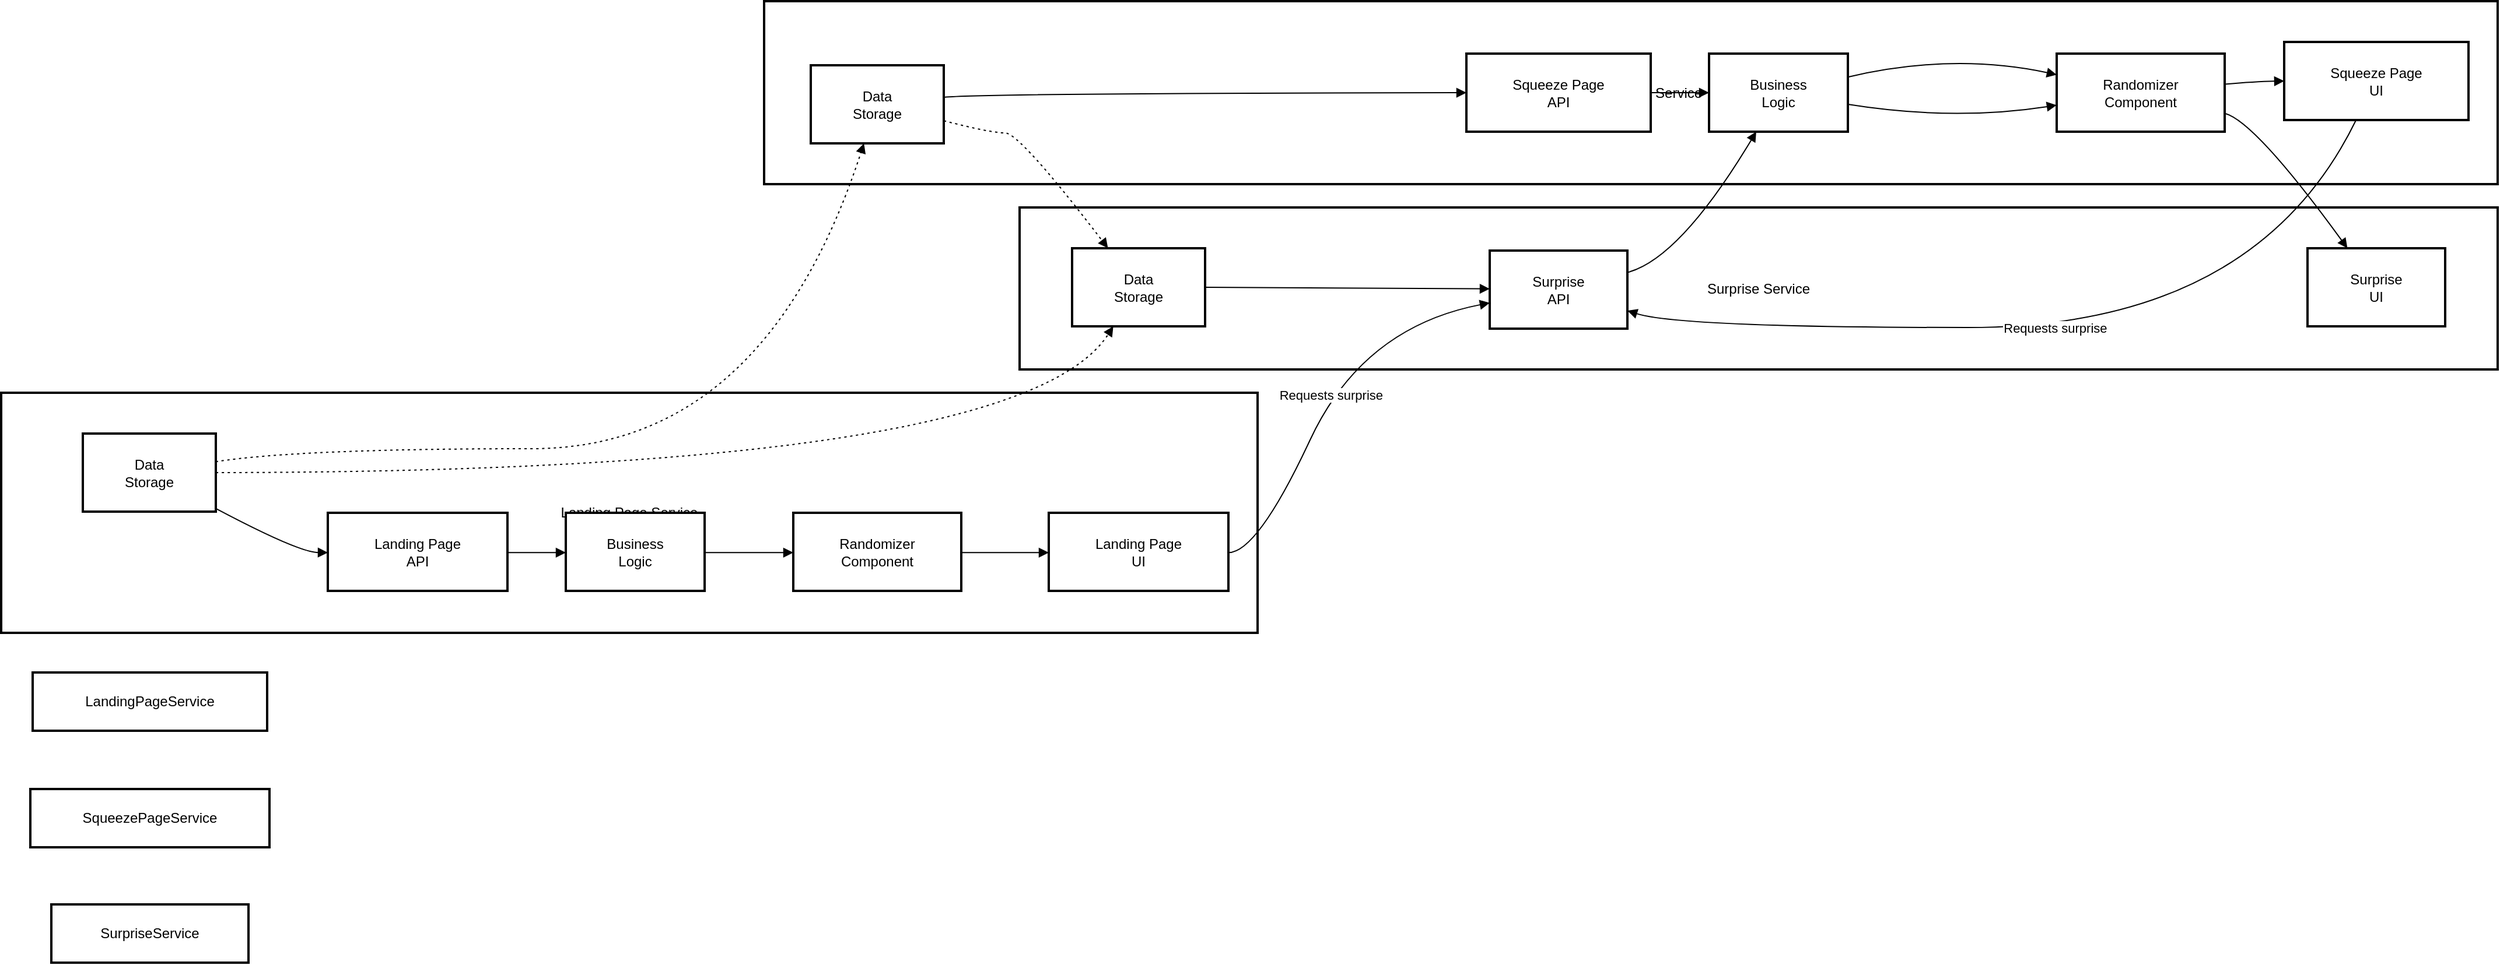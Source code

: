 <mxfile version="25.0.3">
  <diagram name="Página-1" id="3TeR0t1xfUAVRnVS67-K">
    <mxGraphModel>
      <root>
        <mxCell id="0" />
        <mxCell id="1" parent="0" />
        <mxCell id="2" value="Surprise Service" style="whiteSpace=wrap;strokeWidth=2;" vertex="1" parent="1">
          <mxGeometry x="881" y="185" width="1267" height="139" as="geometry" />
        </mxCell>
        <mxCell id="3" value="Squeeze Page Service" style="whiteSpace=wrap;strokeWidth=2;" vertex="1" parent="1">
          <mxGeometry x="662" y="8" width="1486" height="157" as="geometry" />
        </mxCell>
        <mxCell id="4" value="Landing Page Service" style="whiteSpace=wrap;strokeWidth=2;" vertex="1" parent="1">
          <mxGeometry x="8" y="344" width="1077" height="206" as="geometry" />
        </mxCell>
        <mxCell id="5" value="LandingPageService" style="whiteSpace=wrap;strokeWidth=2;" vertex="1" parent="1">
          <mxGeometry x="35" y="584" width="201" height="50" as="geometry" />
        </mxCell>
        <mxCell id="6" value="Data&#xa;Storage" style="whiteSpace=wrap;strokeWidth=2;" vertex="1" parent="1">
          <mxGeometry x="78" y="379" width="114" height="67" as="geometry" />
        </mxCell>
        <mxCell id="7" value="Landing Page&#xa;API" style="whiteSpace=wrap;strokeWidth=2;" vertex="1" parent="1">
          <mxGeometry x="288" y="447" width="154" height="67" as="geometry" />
        </mxCell>
        <mxCell id="8" value="Business&#xa;Logic" style="whiteSpace=wrap;strokeWidth=2;" vertex="1" parent="1">
          <mxGeometry x="492" y="447" width="119" height="67" as="geometry" />
        </mxCell>
        <mxCell id="9" value="Randomizer&#xa;Component" style="whiteSpace=wrap;strokeWidth=2;" vertex="1" parent="1">
          <mxGeometry x="687" y="447" width="144" height="67" as="geometry" />
        </mxCell>
        <mxCell id="10" value="Landing Page&#xa;UI" style="whiteSpace=wrap;strokeWidth=2;" vertex="1" parent="1">
          <mxGeometry x="906" y="447" width="154" height="67" as="geometry" />
        </mxCell>
        <mxCell id="11" value="SqueezePageService" style="whiteSpace=wrap;strokeWidth=2;" vertex="1" parent="1">
          <mxGeometry x="33" y="684" width="205" height="50" as="geometry" />
        </mxCell>
        <mxCell id="12" value="Data&#xa;Storage" style="whiteSpace=wrap;strokeWidth=2;" vertex="1" parent="1">
          <mxGeometry x="702" y="63" width="114" height="67" as="geometry" />
        </mxCell>
        <mxCell id="13" value="Squeeze Page&#xa;API" style="whiteSpace=wrap;strokeWidth=2;" vertex="1" parent="1">
          <mxGeometry x="1264" y="53" width="158" height="67" as="geometry" />
        </mxCell>
        <mxCell id="14" value="Business&#xa;Logic" style="whiteSpace=wrap;strokeWidth=2;" vertex="1" parent="1">
          <mxGeometry x="1472" y="53" width="119" height="67" as="geometry" />
        </mxCell>
        <mxCell id="15" value="Randomizer&#xa;Component" style="whiteSpace=wrap;strokeWidth=2;" vertex="1" parent="1">
          <mxGeometry x="1770" y="53" width="144" height="67" as="geometry" />
        </mxCell>
        <mxCell id="16" value="Squeeze Page&#xa;UI" style="whiteSpace=wrap;strokeWidth=2;" vertex="1" parent="1">
          <mxGeometry x="1965" y="43" width="158" height="67" as="geometry" />
        </mxCell>
        <mxCell id="17" value="SurpriseService" style="whiteSpace=wrap;strokeWidth=2;" vertex="1" parent="1">
          <mxGeometry x="51" y="783" width="169" height="50" as="geometry" />
        </mxCell>
        <mxCell id="18" value="Data&#xa;Storage" style="whiteSpace=wrap;strokeWidth=2;" vertex="1" parent="1">
          <mxGeometry x="926" y="220" width="114" height="67" as="geometry" />
        </mxCell>
        <mxCell id="19" value="Surprise&#xa;API" style="whiteSpace=wrap;strokeWidth=2;" vertex="1" parent="1">
          <mxGeometry x="1284" y="222" width="118" height="67" as="geometry" />
        </mxCell>
        <mxCell id="20" value="Surprise&#xa;UI" style="whiteSpace=wrap;strokeWidth=2;" vertex="1" parent="1">
          <mxGeometry x="1985" y="220" width="118" height="67" as="geometry" />
        </mxCell>
        <mxCell id="21" value="" style="curved=1;startArrow=none;endArrow=block;exitX=1;exitY=0.96;entryX=0;entryY=0.51;" edge="1" parent="1" source="6" target="7">
          <mxGeometry relative="1" as="geometry">
            <Array as="points">
              <mxPoint x="263" y="481" />
            </Array>
          </mxGeometry>
        </mxCell>
        <mxCell id="22" value="" style="curved=1;startArrow=none;endArrow=block;exitX=1;exitY=0.51;entryX=0;entryY=0.51;" edge="1" parent="1" source="7" target="8">
          <mxGeometry relative="1" as="geometry">
            <Array as="points" />
          </mxGeometry>
        </mxCell>
        <mxCell id="23" value="" style="curved=1;startArrow=none;endArrow=block;exitX=1;exitY=0.51;entryX=0;entryY=0.51;" edge="1" parent="1" source="8" target="9">
          <mxGeometry relative="1" as="geometry">
            <Array as="points" />
          </mxGeometry>
        </mxCell>
        <mxCell id="24" value="" style="curved=1;startArrow=none;endArrow=block;exitX=1;exitY=0.51;entryX=0;entryY=0.51;" edge="1" parent="1" source="9" target="10">
          <mxGeometry relative="1" as="geometry">
            <Array as="points" />
          </mxGeometry>
        </mxCell>
        <mxCell id="25" value="" style="curved=1;startArrow=none;endArrow=block;exitX=1;exitY=0.41;entryX=0;entryY=0.5;" edge="1" parent="1" source="12" target="13">
          <mxGeometry relative="1" as="geometry">
            <Array as="points">
              <mxPoint x="856" y="87" />
            </Array>
          </mxGeometry>
        </mxCell>
        <mxCell id="26" value="" style="curved=1;startArrow=none;endArrow=block;exitX=1;exitY=0.5;entryX=0;entryY=0.5;" edge="1" parent="1" source="13" target="14">
          <mxGeometry relative="1" as="geometry">
            <Array as="points" />
          </mxGeometry>
        </mxCell>
        <mxCell id="27" value="" style="curved=1;startArrow=none;endArrow=block;exitX=1;exitY=0.3;entryX=0;entryY=0.27;" edge="1" parent="1" source="14" target="15">
          <mxGeometry relative="1" as="geometry">
            <Array as="points">
              <mxPoint x="1681" y="52" />
            </Array>
          </mxGeometry>
        </mxCell>
        <mxCell id="28" value="" style="curved=1;startArrow=none;endArrow=block;exitX=1.01;exitY=0.39;entryX=0;entryY=0.5;" edge="1" parent="1" source="15" target="16">
          <mxGeometry relative="1" as="geometry">
            <Array as="points">
              <mxPoint x="1940" y="77" />
            </Array>
          </mxGeometry>
        </mxCell>
        <mxCell id="29" value="" style="curved=1;startArrow=none;endArrow=block;exitX=1;exitY=0.5;entryX=0;entryY=0.49;" edge="1" parent="1" source="18" target="19">
          <mxGeometry relative="1" as="geometry">
            <Array as="points">
              <mxPoint x="1175" y="254" />
            </Array>
          </mxGeometry>
        </mxCell>
        <mxCell id="30" value="" style="curved=1;startArrow=none;endArrow=block;exitX=1;exitY=0.28;entryX=0.34;entryY=1;" edge="1" parent="1" source="19" target="14">
          <mxGeometry relative="1" as="geometry">
            <Array as="points">
              <mxPoint x="1447" y="229" />
            </Array>
          </mxGeometry>
        </mxCell>
        <mxCell id="31" value="" style="curved=1;startArrow=none;endArrow=block;exitX=1;exitY=0.65;entryX=0;entryY=0.66;" edge="1" parent="1" source="14" target="15">
          <mxGeometry relative="1" as="geometry">
            <Array as="points">
              <mxPoint x="1681" y="111" />
            </Array>
          </mxGeometry>
        </mxCell>
        <mxCell id="32" value="" style="curved=1;startArrow=none;endArrow=block;exitX=1.01;exitY=0.77;entryX=0.29;entryY=0;" edge="1" parent="1" source="15" target="20">
          <mxGeometry relative="1" as="geometry">
            <Array as="points">
              <mxPoint x="1940" y="111" />
            </Array>
          </mxGeometry>
        </mxCell>
        <mxCell id="33" value="" style="curved=1;dashed=1;dashPattern=2 3;startArrow=none;endArrow=block;exitX=1;exitY=0.36;entryX=0.4;entryY=1;" edge="1" parent="1" source="6" target="12">
          <mxGeometry relative="1" as="geometry">
            <Array as="points">
              <mxPoint x="263" y="392" />
              <mxPoint x="662" y="392" />
            </Array>
          </mxGeometry>
        </mxCell>
        <mxCell id="34" value="" style="curved=1;dashed=1;dashPattern=2 3;startArrow=none;endArrow=block;exitX=1;exitY=0.5;entryX=0.31;entryY=1;" edge="1" parent="1" source="6" target="18">
          <mxGeometry relative="1" as="geometry">
            <Array as="points">
              <mxPoint x="881" y="412" />
            </Array>
          </mxGeometry>
        </mxCell>
        <mxCell id="35" value="" style="curved=1;dashed=1;dashPattern=2 3;startArrow=none;endArrow=block;exitX=1;exitY=0.71;entryX=0.27;entryY=0;" edge="1" parent="1" source="12" target="18">
          <mxGeometry relative="1" as="geometry">
            <Array as="points">
              <mxPoint x="856" y="121" />
              <mxPoint x="881" y="121" />
            </Array>
          </mxGeometry>
        </mxCell>
        <mxCell id="36" value="Requests surprise" style="curved=1;startArrow=none;endArrow=block;exitX=1;exitY=0.51;entryX=0;entryY=0.67;" edge="1" parent="1" source="10" target="19">
          <mxGeometry relative="1" as="geometry">
            <Array as="points">
              <mxPoint x="1085" y="481" />
              <mxPoint x="1175" y="288" />
            </Array>
          </mxGeometry>
        </mxCell>
        <mxCell id="37" value="Requests surprise" style="curved=1;startArrow=none;endArrow=block;exitX=0.39;exitY=1;entryX=1;entryY=0.77;" edge="1" parent="1" source="16" target="19">
          <mxGeometry relative="1" as="geometry">
            <Array as="points">
              <mxPoint x="1940" y="288" />
              <mxPoint x="1447" y="288" />
            </Array>
          </mxGeometry>
        </mxCell>
      </root>
    </mxGraphModel>
  </diagram>
</mxfile>
